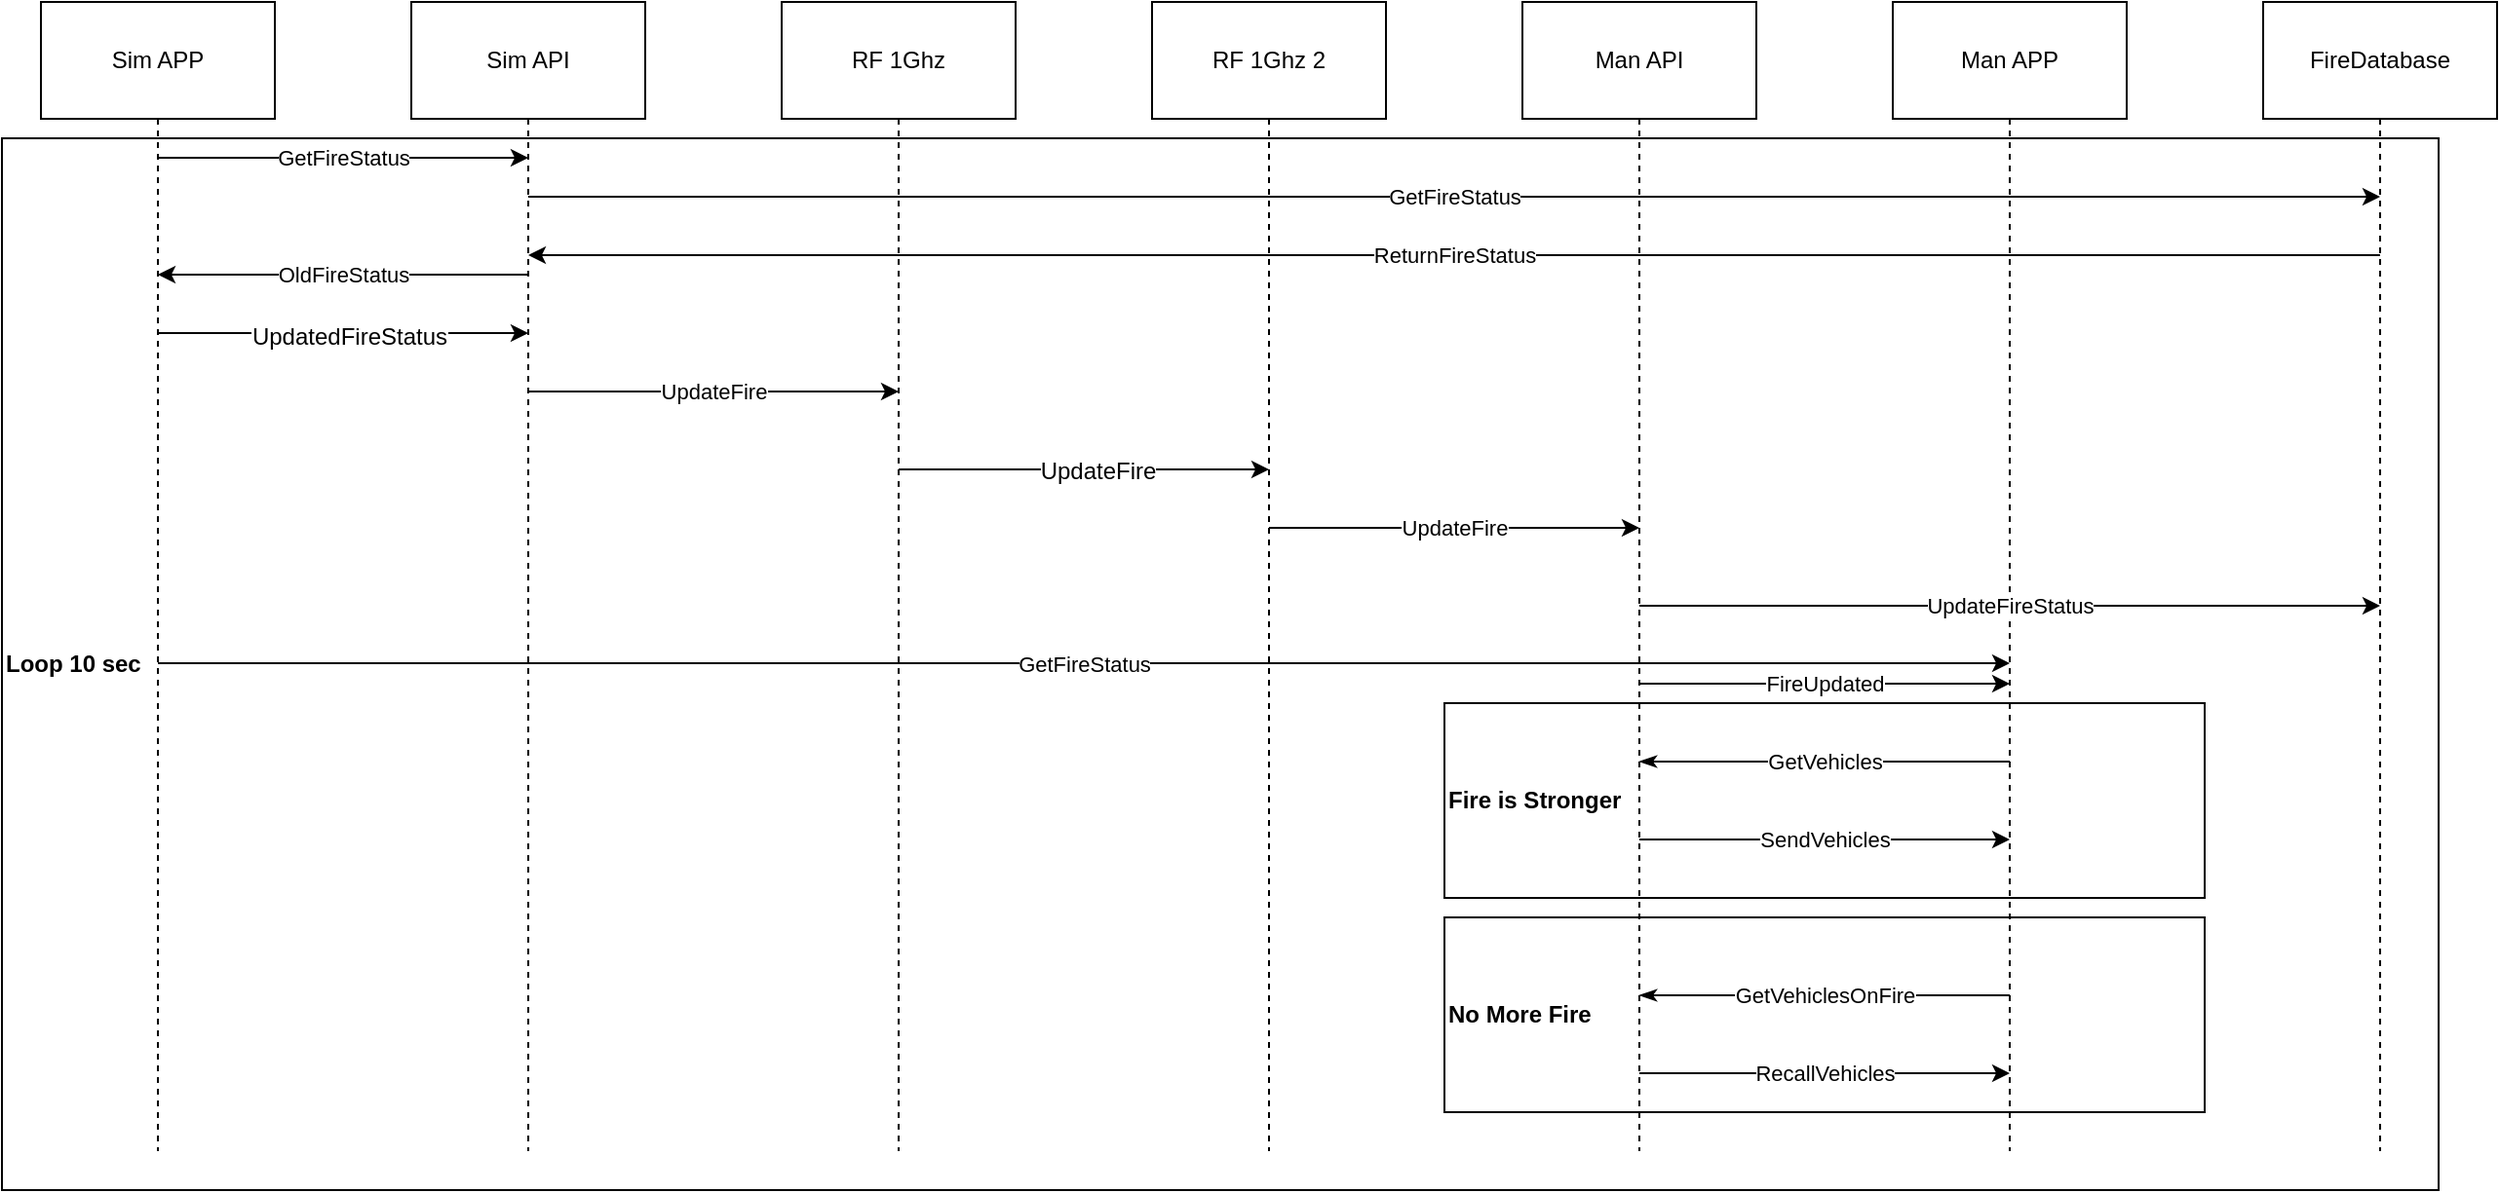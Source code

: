 <mxfile version="12.4.2" type="device" pages="1"><diagram name="Page-1" id="74e2e168-ea6b-b213-b513-2b3c1d86103e"><mxGraphModel dx="1395" dy="1029" grid="1" gridSize="10" guides="1" tooltips="1" connect="1" arrows="1" fold="1" page="1" pageScale="1" pageWidth="1654" pageHeight="1169" background="#ffffff" math="0" shadow="0"><root><mxCell id="0"/><mxCell id="1" parent="0"/><mxCell id="5faduVNmsaxCtye-Ijil-59" value="&lt;b&gt;Loop 10 sec&lt;/b&gt;" style="rounded=0;whiteSpace=wrap;html=1;fillColor=none;align=left;" vertex="1" parent="1"><mxGeometry x="90" y="110" width="1250" height="540" as="geometry"/></mxCell><mxCell id="5faduVNmsaxCtye-Ijil-46" value="&lt;b&gt;Fire is Stronger&lt;/b&gt;" style="rounded=0;whiteSpace=wrap;html=1;fillColor=none;align=left;" vertex="1" parent="1"><mxGeometry x="830" y="400" width="390" height="100" as="geometry"/></mxCell><mxCell id="5faduVNmsaxCtye-Ijil-7" style="edgeStyle=orthogonalEdgeStyle;rounded=0;orthogonalLoop=1;jettySize=auto;html=1;dashed=1;endArrow=none;endFill=0;" edge="1" parent="1" source="5faduVNmsaxCtye-Ijil-1"><mxGeometry relative="1" as="geometry"><mxPoint x="170" y="630" as="targetPoint"/><Array as="points"><mxPoint x="170" y="240"/><mxPoint x="170" y="240"/></Array></mxGeometry></mxCell><mxCell id="5faduVNmsaxCtye-Ijil-1" value="Sim APP" style="rounded=0;whiteSpace=wrap;html=1;" vertex="1" parent="1"><mxGeometry x="110" y="40" width="120" height="60" as="geometry"/></mxCell><mxCell id="5faduVNmsaxCtye-Ijil-10" style="edgeStyle=orthogonalEdgeStyle;rounded=0;orthogonalLoop=1;jettySize=auto;html=1;dashed=1;endArrow=none;endFill=0;" edge="1" parent="1" source="5faduVNmsaxCtye-Ijil-2"><mxGeometry relative="1" as="geometry"><mxPoint x="360" y="630" as="targetPoint"/></mxGeometry></mxCell><mxCell id="5faduVNmsaxCtye-Ijil-2" value="Sim API" style="rounded=0;whiteSpace=wrap;html=1;" vertex="1" parent="1"><mxGeometry x="300" y="40" width="120" height="60" as="geometry"/></mxCell><mxCell id="5faduVNmsaxCtye-Ijil-11" style="edgeStyle=orthogonalEdgeStyle;rounded=0;orthogonalLoop=1;jettySize=auto;html=1;dashed=1;endArrow=none;endFill=0;" edge="1" parent="1" source="5faduVNmsaxCtye-Ijil-3"><mxGeometry relative="1" as="geometry"><mxPoint x="550" y="630" as="targetPoint"/></mxGeometry></mxCell><mxCell id="5faduVNmsaxCtye-Ijil-3" value="RF 1Ghz" style="rounded=0;whiteSpace=wrap;html=1;" vertex="1" parent="1"><mxGeometry x="490" y="40" width="120" height="60" as="geometry"/></mxCell><mxCell id="5faduVNmsaxCtye-Ijil-12" style="edgeStyle=orthogonalEdgeStyle;rounded=0;orthogonalLoop=1;jettySize=auto;html=1;dashed=1;endArrow=none;endFill=0;" edge="1" parent="1" source="5faduVNmsaxCtye-Ijil-4"><mxGeometry relative="1" as="geometry"><mxPoint x="740" y="630" as="targetPoint"/></mxGeometry></mxCell><mxCell id="5faduVNmsaxCtye-Ijil-4" value="RF 1Ghz 2" style="rounded=0;whiteSpace=wrap;html=1;" vertex="1" parent="1"><mxGeometry x="680" y="40" width="120" height="60" as="geometry"/></mxCell><mxCell id="5faduVNmsaxCtye-Ijil-13" style="edgeStyle=orthogonalEdgeStyle;rounded=0;orthogonalLoop=1;jettySize=auto;html=1;dashed=1;endArrow=none;endFill=0;" edge="1" parent="1" source="5faduVNmsaxCtye-Ijil-5"><mxGeometry relative="1" as="geometry"><mxPoint x="930" y="630" as="targetPoint"/></mxGeometry></mxCell><mxCell id="5faduVNmsaxCtye-Ijil-5" value="Man API" style="rounded=0;whiteSpace=wrap;html=1;" vertex="1" parent="1"><mxGeometry x="870" y="40" width="120" height="60" as="geometry"/></mxCell><mxCell id="5faduVNmsaxCtye-Ijil-14" style="edgeStyle=orthogonalEdgeStyle;rounded=0;orthogonalLoop=1;jettySize=auto;html=1;dashed=1;endArrow=none;endFill=0;" edge="1" parent="1" source="5faduVNmsaxCtye-Ijil-6"><mxGeometry relative="1" as="geometry"><mxPoint x="1120" y="630" as="targetPoint"/></mxGeometry></mxCell><mxCell id="5faduVNmsaxCtye-Ijil-6" value="Man APP" style="rounded=0;whiteSpace=wrap;html=1;" vertex="1" parent="1"><mxGeometry x="1060" y="40" width="120" height="60" as="geometry"/></mxCell><mxCell id="5faduVNmsaxCtye-Ijil-17" value="" style="endArrow=classic;html=1;" edge="1" parent="1"><mxGeometry width="50" height="50" relative="1" as="geometry"><mxPoint x="170" y="210" as="sourcePoint"/><mxPoint x="360" y="210" as="targetPoint"/></mxGeometry></mxCell><mxCell id="5faduVNmsaxCtye-Ijil-23" value="UpdatedFireStatus" style="text;html=1;align=center;verticalAlign=middle;resizable=0;points=[];;labelBackgroundColor=#ffffff;" vertex="1" connectable="0" parent="5faduVNmsaxCtye-Ijil-17"><mxGeometry x="0.032" y="-2" relative="1" as="geometry"><mxPoint as="offset"/></mxGeometry></mxCell><mxCell id="5faduVNmsaxCtye-Ijil-19" value="UpdateFire" style="endArrow=classic;html=1;" edge="1" parent="1"><mxGeometry width="50" height="50" relative="1" as="geometry"><mxPoint x="360" y="240" as="sourcePoint"/><mxPoint x="550" y="240" as="targetPoint"/></mxGeometry></mxCell><mxCell id="5faduVNmsaxCtye-Ijil-20" value="" style="endArrow=classic;html=1;" edge="1" parent="1"><mxGeometry width="50" height="50" relative="1" as="geometry"><mxPoint x="550" y="280" as="sourcePoint"/><mxPoint x="740" y="280" as="targetPoint"/></mxGeometry></mxCell><mxCell id="5faduVNmsaxCtye-Ijil-24" value="UpdateFire" style="text;html=1;align=center;verticalAlign=middle;resizable=0;points=[];;labelBackgroundColor=#ffffff;" vertex="1" connectable="0" parent="5faduVNmsaxCtye-Ijil-20"><mxGeometry x="0.074" y="-1" relative="1" as="geometry"><mxPoint as="offset"/></mxGeometry></mxCell><mxCell id="5faduVNmsaxCtye-Ijil-21" value="UpdateFire" style="endArrow=classic;html=1;" edge="1" parent="1"><mxGeometry width="50" height="50" relative="1" as="geometry"><mxPoint x="740" y="310" as="sourcePoint"/><mxPoint x="930" y="310" as="targetPoint"/><Array as="points"/></mxGeometry></mxCell><mxCell id="5faduVNmsaxCtye-Ijil-22" value="UpdateFireStatus" style="endArrow=classic;html=1;jumpStyle=arc;jumpSize=10;" edge="1" parent="1"><mxGeometry width="50" height="50" relative="1" as="geometry"><mxPoint x="930" y="350" as="sourcePoint"/><mxPoint x="1310" y="350" as="targetPoint"/></mxGeometry></mxCell><mxCell id="5faduVNmsaxCtye-Ijil-29" style="edgeStyle=orthogonalEdgeStyle;rounded=0;orthogonalLoop=1;jettySize=auto;html=1;dashed=1;endArrow=none;endFill=0;" edge="1" parent="1" source="5faduVNmsaxCtye-Ijil-30"><mxGeometry relative="1" as="geometry"><mxPoint x="1310" y="630" as="targetPoint"/></mxGeometry></mxCell><mxCell id="5faduVNmsaxCtye-Ijil-30" value="FireDatabase" style="rounded=0;whiteSpace=wrap;html=1;" vertex="1" parent="1"><mxGeometry x="1250" y="40" width="120" height="60" as="geometry"/></mxCell><mxCell id="5faduVNmsaxCtye-Ijil-31" value="FireUpdated" style="endArrow=classic;html=1;" edge="1" parent="1"><mxGeometry width="50" height="50" relative="1" as="geometry"><mxPoint x="930" y="390" as="sourcePoint"/><mxPoint x="1120" y="390" as="targetPoint"/></mxGeometry></mxCell><mxCell id="5faduVNmsaxCtye-Ijil-39" value="GetVehicles" style="endArrow=none;html=1;startArrow=classicThin;startFill=1;endFill=0;" edge="1" parent="1"><mxGeometry width="50" height="50" relative="1" as="geometry"><mxPoint x="930" y="430" as="sourcePoint"/><mxPoint x="1120" y="430" as="targetPoint"/></mxGeometry></mxCell><mxCell id="5faduVNmsaxCtye-Ijil-40" value="SendVehicles" style="endArrow=classic;html=1;" edge="1" parent="1"><mxGeometry width="50" height="50" relative="1" as="geometry"><mxPoint x="930" y="470" as="sourcePoint"/><mxPoint x="1120" y="470" as="targetPoint"/></mxGeometry></mxCell><mxCell id="5faduVNmsaxCtye-Ijil-41" value="GetFireStatus" style="endArrow=none;html=1;endFill=0;startArrow=classic;startFill=1;" edge="1" parent="1"><mxGeometry width="50" height="50" relative="1" as="geometry"><mxPoint x="1120" y="379.5" as="sourcePoint"/><mxPoint x="170" y="379.5" as="targetPoint"/></mxGeometry></mxCell><mxCell id="5faduVNmsaxCtye-Ijil-48" value="&lt;b&gt;No More Fire&lt;/b&gt;" style="rounded=0;whiteSpace=wrap;html=1;fillColor=none;align=left;" vertex="1" parent="1"><mxGeometry x="830" y="510" width="390" height="100" as="geometry"/></mxCell><mxCell id="5faduVNmsaxCtye-Ijil-50" value="GetVehiclesOnFire" style="endArrow=none;html=1;startArrow=classicThin;startFill=1;endFill=0;" edge="1" parent="1"><mxGeometry width="50" height="50" relative="1" as="geometry"><mxPoint x="930" y="550" as="sourcePoint"/><mxPoint x="1120" y="550" as="targetPoint"/></mxGeometry></mxCell><mxCell id="5faduVNmsaxCtye-Ijil-51" value="RecallVehicles" style="endArrow=classic;html=1;" edge="1" parent="1"><mxGeometry width="50" height="50" relative="1" as="geometry"><mxPoint x="930" y="590" as="sourcePoint"/><mxPoint x="1120" y="590" as="targetPoint"/></mxGeometry></mxCell><mxCell id="5faduVNmsaxCtye-Ijil-56" value="GetFireStatus" style="endArrow=none;html=1;startArrow=classic;startFill=1;endFill=0;" edge="1" parent="1"><mxGeometry width="50" height="50" relative="1" as="geometry"><mxPoint x="360" y="120" as="sourcePoint"/><mxPoint x="170" y="120" as="targetPoint"/></mxGeometry></mxCell><mxCell id="5faduVNmsaxCtye-Ijil-57" value="ReturnFireStatus" style="endArrow=classic;html=1;endFill=1;startArrow=none;startFill=0;" edge="1" parent="1"><mxGeometry width="50" height="50" relative="1" as="geometry"><mxPoint x="1310" y="170" as="sourcePoint"/><mxPoint x="360" y="170" as="targetPoint"/></mxGeometry></mxCell><mxCell id="5faduVNmsaxCtye-Ijil-58" value="OldFireStatus" style="endArrow=classic;html=1;endFill=1;startArrow=none;startFill=0;" edge="1" parent="1"><mxGeometry width="50" height="50" relative="1" as="geometry"><mxPoint x="360" y="180" as="sourcePoint"/><mxPoint x="170" y="180" as="targetPoint"/></mxGeometry></mxCell><mxCell id="5faduVNmsaxCtye-Ijil-61" value="GetFireStatus" style="endArrow=none;html=1;endFill=0;startArrow=classic;startFill=1;" edge="1" parent="1"><mxGeometry width="50" height="50" relative="1" as="geometry"><mxPoint x="1310" y="140" as="sourcePoint"/><mxPoint x="360" y="140" as="targetPoint"/></mxGeometry></mxCell></root></mxGraphModel></diagram></mxfile>